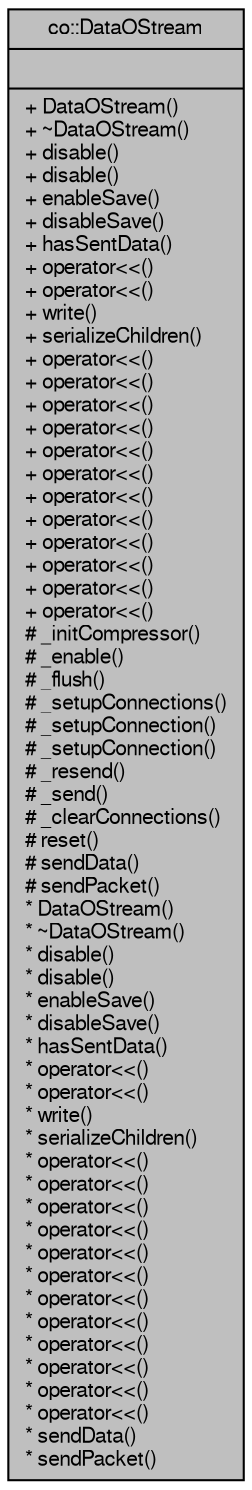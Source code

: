 digraph G
{
  edge [fontname="FreeSans",fontsize="10",labelfontname="FreeSans",labelfontsize="10"];
  node [fontname="FreeSans",fontsize="10",shape=record];
  Node1 [label="{co::DataOStream\n||+ DataOStream()\l+ ~DataOStream()\l+ disable()\l+ disable()\l+ enableSave()\l+ disableSave()\l+ hasSentData()\l+ operator\<\<()\l+ operator\<\<()\l+ write()\l+ serializeChildren()\l+ operator\<\<()\l+ operator\<\<()\l+ operator\<\<()\l+ operator\<\<()\l+ operator\<\<()\l+ operator\<\<()\l+ operator\<\<()\l+ operator\<\<()\l+ operator\<\<()\l+ operator\<\<()\l+ operator\<\<()\l+ operator\<\<()\l# _initCompressor()\l# _enable()\l# _flush()\l# _setupConnections()\l# _setupConnection()\l# _setupConnection()\l# _resend()\l# _send()\l# _clearConnections()\l# reset()\l# sendData()\l# sendPacket()\l* DataOStream()\l* ~DataOStream()\l* disable()\l* disable()\l* enableSave()\l* disableSave()\l* hasSentData()\l* operator\<\<()\l* operator\<\<()\l* write()\l* serializeChildren()\l* operator\<\<()\l* operator\<\<()\l* operator\<\<()\l* operator\<\<()\l* operator\<\<()\l* operator\<\<()\l* operator\<\<()\l* operator\<\<()\l* operator\<\<()\l* operator\<\<()\l* operator\<\<()\l* operator\<\<()\l* sendData()\l* sendPacket()\l}",height=0.2,width=0.4,color="black", fillcolor="grey75", style="filled" fontcolor="black"];
}
